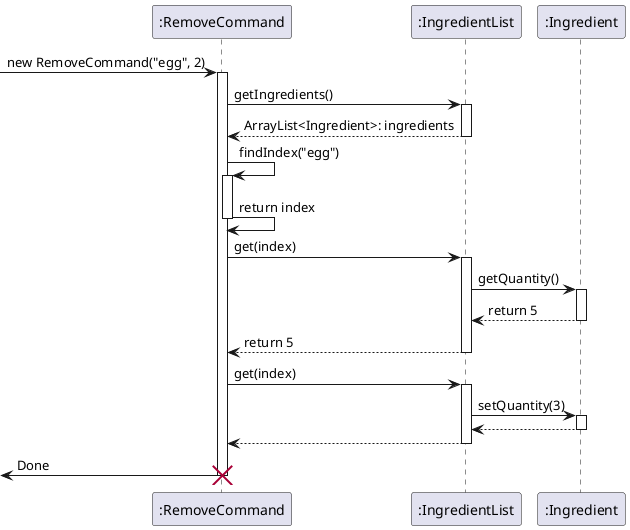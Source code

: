@startuml
'https://plantuml.com/sequence-diagram

[-> ":RemoveCommand": new RemoveCommand("egg", 2)

activate ":RemoveCommand"

":RemoveCommand" -> ":IngredientList": getIngredients()
activate ":IngredientList"
":RemoveCommand" <-- ":IngredientList": ArrayList<Ingredient>: ingredients
deactivate ":IngredientList"

":RemoveCommand" -> ":RemoveCommand": findIndex("egg")
activate ":RemoveCommand"

":RemoveCommand" -> ":RemoveCommand": return index

deactivate ":RemoveCommand"

":RemoveCommand" -> ":IngredientList": get(index)
activate ":IngredientList"
":IngredientList" -> ":Ingredient": getQuantity()
activate ":Ingredient"
":IngredientList" <-- ":Ingredient": return 5
deactivate ":Ingredient"
":RemoveCommand" <-- ":IngredientList": return 5
deactivate ":IngredientList"


":RemoveCommand" -> ":IngredientList": get(index)
activate ":IngredientList"
":IngredientList" -> ":Ingredient": setQuantity(3)
activate ":Ingredient"
":IngredientList" <-- ":Ingredient":
deactivate ":Ingredient"
":RemoveCommand" <-- ":IngredientList":
deactivate ":IngredientList"

[<- ":RemoveCommand": Done
destroy ":RemoveCommand"
deactivate ":RemoveCommand"
@enduml